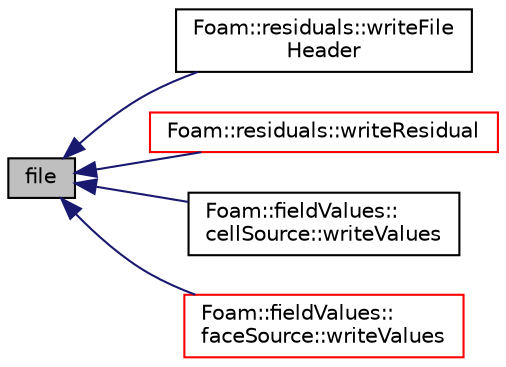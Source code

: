 digraph "file"
{
  bgcolor="transparent";
  edge [fontname="Helvetica",fontsize="10",labelfontname="Helvetica",labelfontsize="10"];
  node [fontname="Helvetica",fontsize="10",shape=record];
  rankdir="LR";
  Node1 [label="file",height=0.2,width=0.4,color="black", fillcolor="grey75", style="filled", fontcolor="black"];
  Node1 -> Node2 [dir="back",color="midnightblue",fontsize="10",style="solid",fontname="Helvetica"];
  Node2 [label="Foam::residuals::writeFile\lHeader",height=0.2,width=0.4,color="black",URL="$a02169.html#a8201d57ce54426f42a4dfc21faf973dd",tooltip="Output field header information. "];
  Node1 -> Node3 [dir="back",color="midnightblue",fontsize="10",style="solid",fontname="Helvetica"];
  Node3 [label="Foam::residuals::writeResidual",height=0.2,width=0.4,color="red",URL="$a02169.html#a595e87c39c4137068975c9474942dd4f",tooltip="Calculate the field min/max. "];
  Node1 -> Node4 [dir="back",color="midnightblue",fontsize="10",style="solid",fontname="Helvetica"];
  Node4 [label="Foam::fieldValues::\lcellSource::writeValues",height=0.2,width=0.4,color="black",URL="$a00238.html#ade715efe7f733d1a81af0fe2bf31cf20",tooltip="Templated helper function to output field values. "];
  Node1 -> Node5 [dir="back",color="midnightblue",fontsize="10",style="solid",fontname="Helvetica"];
  Node5 [label="Foam::fieldValues::\lfaceSource::writeValues",height=0.2,width=0.4,color="red",URL="$a00736.html#a930c8e90522f733f078680b6ce4994c1",tooltip="Templated helper function to output field values. "];
}
